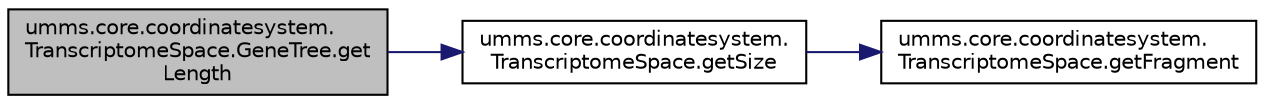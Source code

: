 digraph "umms.core.coordinatesystem.TranscriptomeSpace.GeneTree.getLength"
{
  edge [fontname="Helvetica",fontsize="10",labelfontname="Helvetica",labelfontsize="10"];
  node [fontname="Helvetica",fontsize="10",shape=record];
  rankdir="LR";
  Node1 [label="umms.core.coordinatesystem.\lTranscriptomeSpace.GeneTree.get\lLength",height=0.2,width=0.4,color="black", fillcolor="grey75", style="filled" fontcolor="black"];
  Node1 -> Node2 [color="midnightblue",fontsize="10",style="solid",fontname="Helvetica"];
  Node2 [label="umms.core.coordinatesystem.\lTranscriptomeSpace.getSize",height=0.2,width=0.4,color="black", fillcolor="white", style="filled",URL="$classumms_1_1core_1_1coordinatesystem_1_1_transcriptome_space.html#a0507bd6bd556e74bb734790344b6531e"];
  Node2 -> Node3 [color="midnightblue",fontsize="10",style="solid",fontname="Helvetica"];
  Node3 [label="umms.core.coordinatesystem.\lTranscriptomeSpace.getFragment",height=0.2,width=0.4,color="black", fillcolor="white", style="filled",URL="$classumms_1_1core_1_1coordinatesystem_1_1_transcriptome_space.html#ac9fe2dc48421fe148ad8ccca4eabf08e"];
}
